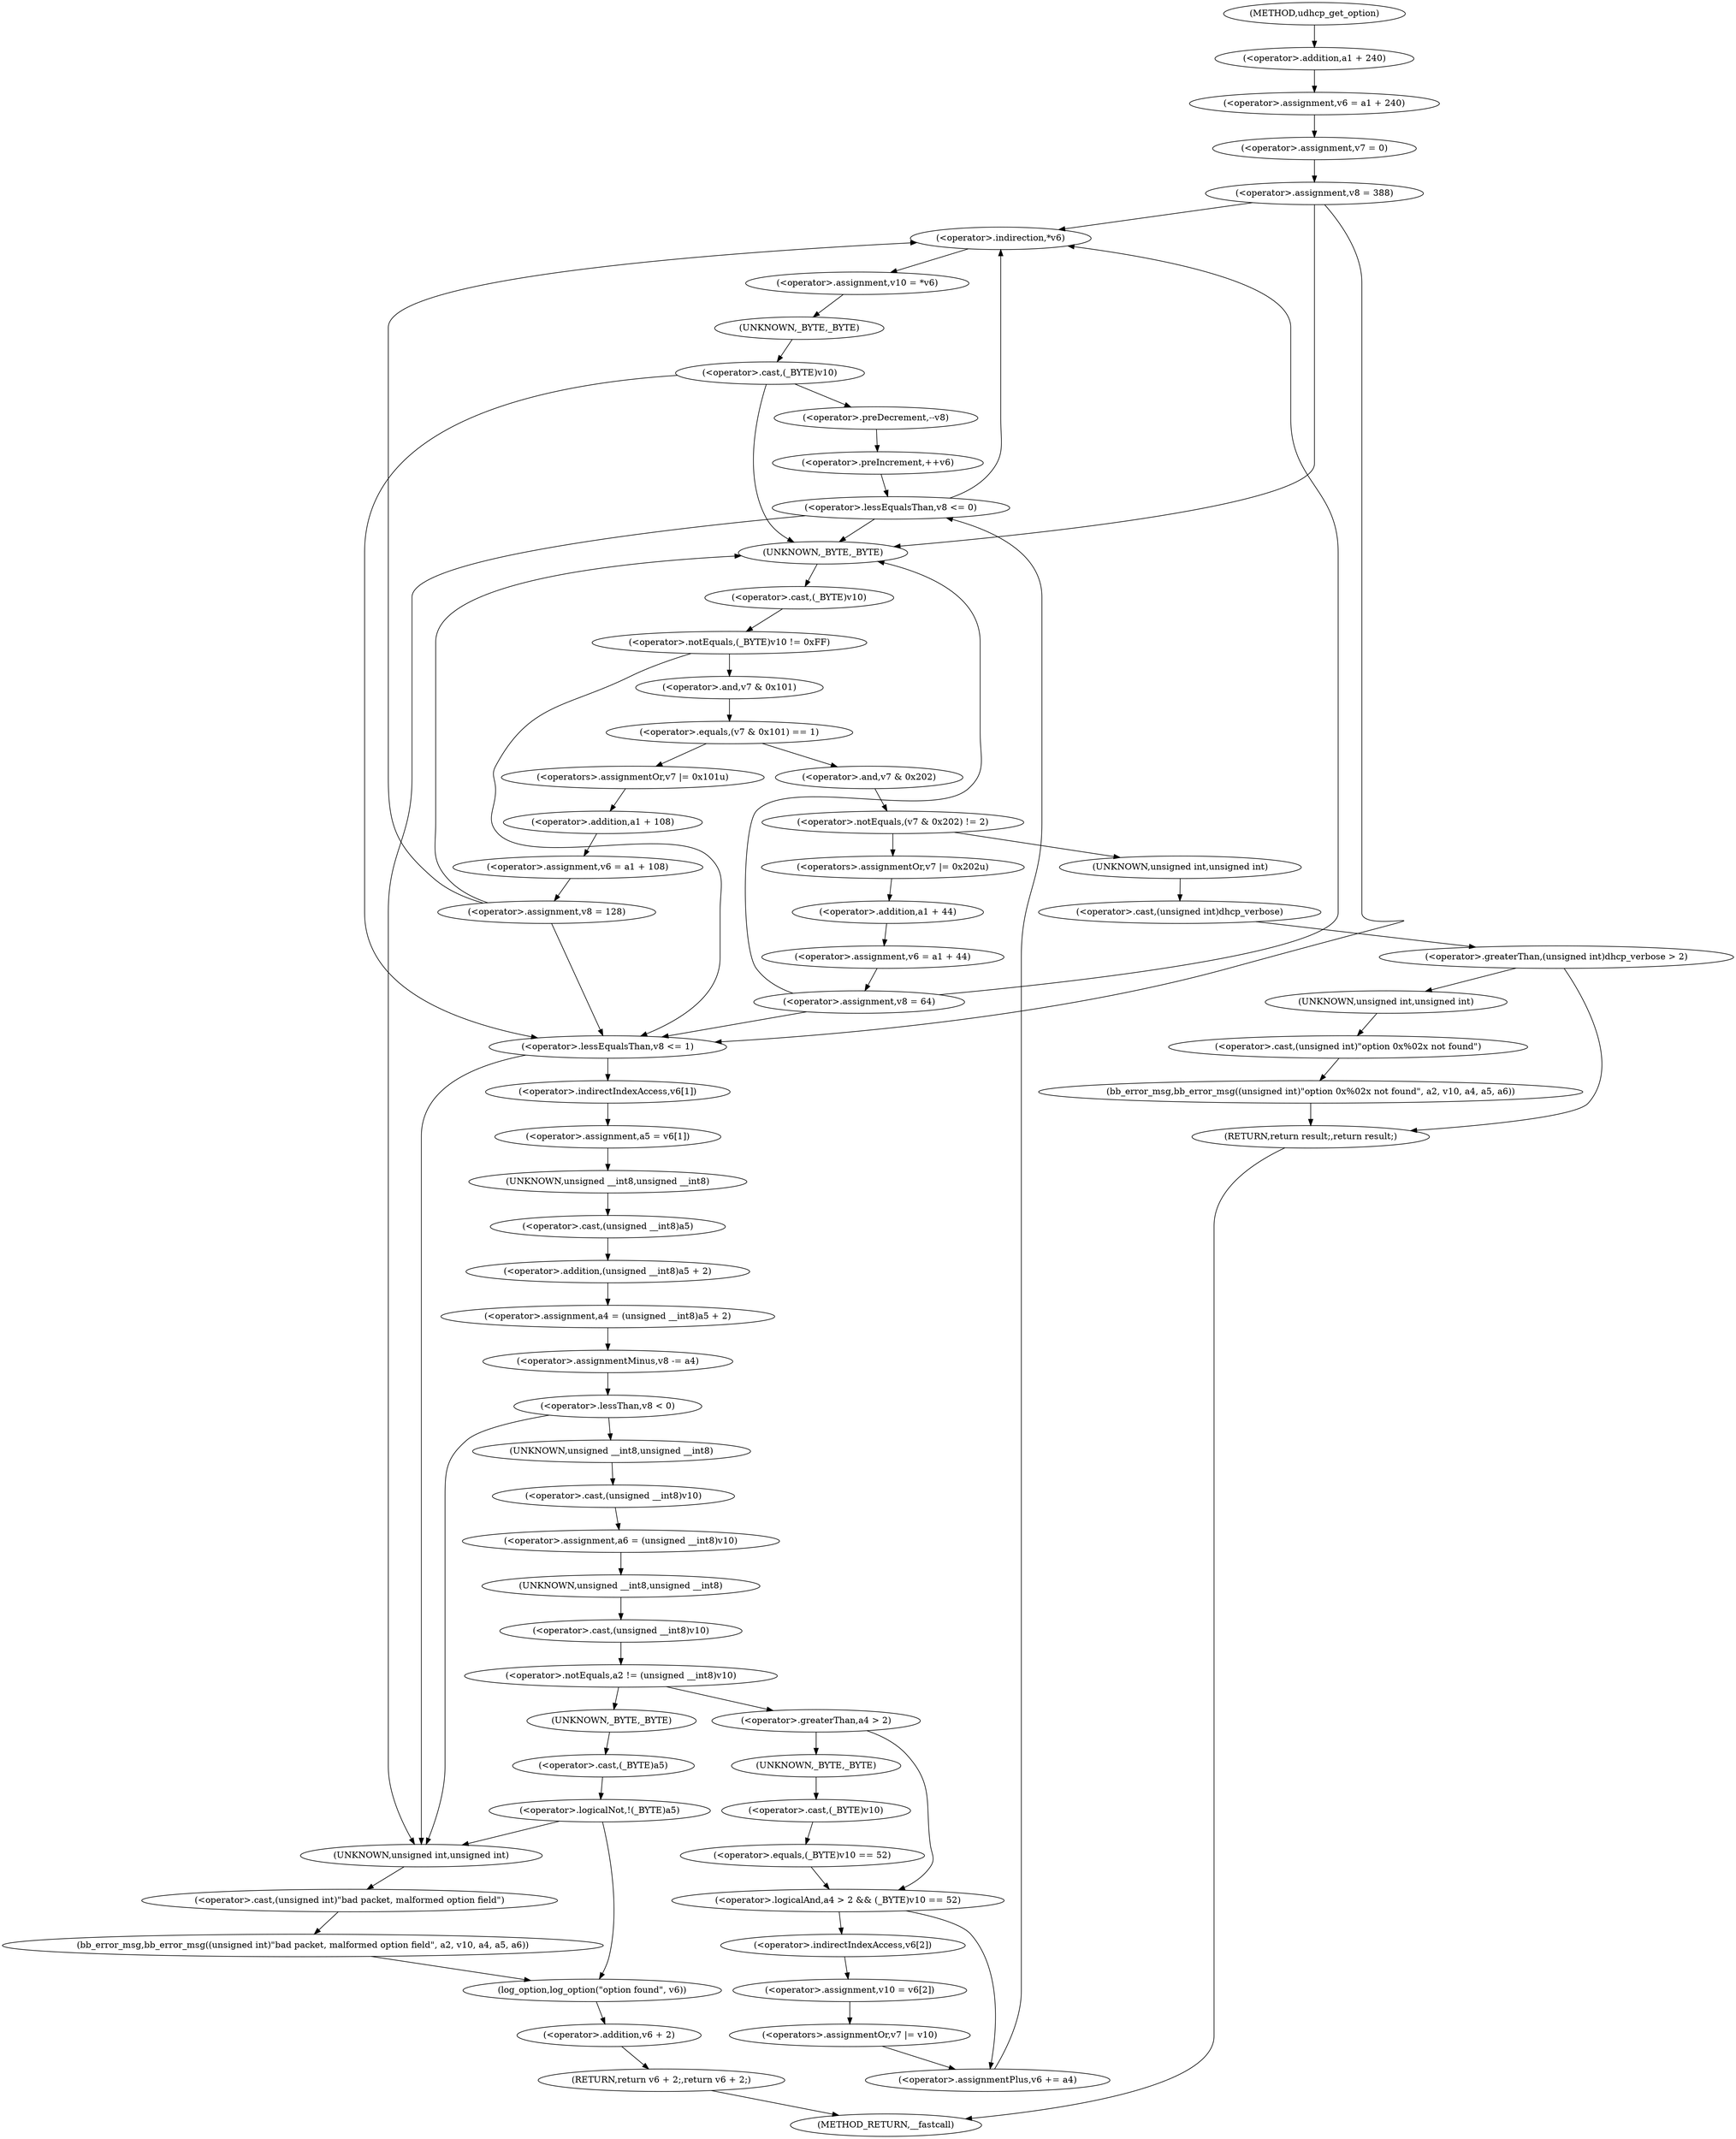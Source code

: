 digraph udhcp_get_option {  
"1000119" [label = "(<operator>.assignment,v6 = a1 + 240)" ]
"1000121" [label = "(<operator>.addition,a1 + 240)" ]
"1000124" [label = "(<operator>.assignment,v7 = 0)" ]
"1000127" [label = "(<operator>.assignment,v8 = 388)" ]
"1000136" [label = "(<operator>.assignment,v10 = *v6)" ]
"1000138" [label = "(<operator>.indirection,*v6)" ]
"1000141" [label = "(<operator>.cast,(_BYTE)v10)" ]
"1000142" [label = "(UNKNOWN,_BYTE,_BYTE)" ]
"1000145" [label = "(<operator>.preDecrement,--v8)" ]
"1000147" [label = "(<operator>.preIncrement,++v6)" ]
"1000151" [label = "(<operator>.lessEqualsThan,v8 <= 0)" ]
"1000156" [label = "(<operator>.notEquals,(_BYTE)v10 != 0xFF)" ]
"1000157" [label = "(<operator>.cast,(_BYTE)v10)" ]
"1000158" [label = "(UNKNOWN,_BYTE,_BYTE)" ]
"1000163" [label = "(<operator>.equals,(v7 & 0x101) == 1)" ]
"1000164" [label = "(<operator>.and,v7 & 0x101)" ]
"1000169" [label = "(<operators>.assignmentOr,v7 |= 0x101u)" ]
"1000172" [label = "(<operator>.assignment,v6 = a1 + 108)" ]
"1000174" [label = "(<operator>.addition,a1 + 108)" ]
"1000177" [label = "(<operator>.assignment,v8 = 128)" ]
"1000183" [label = "(<operator>.notEquals,(v7 & 0x202) != 2)" ]
"1000184" [label = "(<operator>.and,v7 & 0x202)" ]
"1000191" [label = "(<operator>.greaterThan,(unsigned int)dhcp_verbose > 2)" ]
"1000192" [label = "(<operator>.cast,(unsigned int)dhcp_verbose)" ]
"1000193" [label = "(UNKNOWN,unsigned int,unsigned int)" ]
"1000197" [label = "(bb_error_msg,bb_error_msg((unsigned int)\"option 0x%02x not found\", a2, v10, a4, a5, a6))" ]
"1000198" [label = "(<operator>.cast,(unsigned int)\"option 0x%02x not found\")" ]
"1000199" [label = "(UNKNOWN,unsigned int,unsigned int)" ]
"1000207" [label = "(RETURN,return result;,return result;)" ]
"1000209" [label = "(<operators>.assignmentOr,v7 |= 0x202u)" ]
"1000212" [label = "(<operator>.assignment,v6 = a1 + 44)" ]
"1000214" [label = "(<operator>.addition,a1 + 44)" ]
"1000217" [label = "(<operator>.assignment,v8 = 64)" ]
"1000221" [label = "(<operator>.lessEqualsThan,v8 <= 1)" ]
"1000225" [label = "(<operator>.assignment,a5 = v6[1])" ]
"1000227" [label = "(<operator>.indirectIndexAccess,v6[1])" ]
"1000230" [label = "(<operator>.assignment,a4 = (unsigned __int8)a5 + 2)" ]
"1000232" [label = "(<operator>.addition,(unsigned __int8)a5 + 2)" ]
"1000233" [label = "(<operator>.cast,(unsigned __int8)a5)" ]
"1000234" [label = "(UNKNOWN,unsigned __int8,unsigned __int8)" ]
"1000237" [label = "(<operator>.assignmentMinus,v8 -= a4)" ]
"1000241" [label = "(<operator>.lessThan,v8 < 0)" ]
"1000245" [label = "(<operator>.assignment,a6 = (unsigned __int8)v10)" ]
"1000247" [label = "(<operator>.cast,(unsigned __int8)v10)" ]
"1000248" [label = "(UNKNOWN,unsigned __int8,unsigned __int8)" ]
"1000251" [label = "(<operator>.notEquals,a2 != (unsigned __int8)v10)" ]
"1000253" [label = "(<operator>.cast,(unsigned __int8)v10)" ]
"1000254" [label = "(UNKNOWN,unsigned __int8,unsigned __int8)" ]
"1000258" [label = "(<operator>.logicalAnd,a4 > 2 && (_BYTE)v10 == 52)" ]
"1000259" [label = "(<operator>.greaterThan,a4 > 2)" ]
"1000262" [label = "(<operator>.equals,(_BYTE)v10 == 52)" ]
"1000263" [label = "(<operator>.cast,(_BYTE)v10)" ]
"1000264" [label = "(UNKNOWN,_BYTE,_BYTE)" ]
"1000268" [label = "(<operator>.assignment,v10 = v6[2])" ]
"1000270" [label = "(<operator>.indirectIndexAccess,v6[2])" ]
"1000273" [label = "(<operators>.assignmentOr,v7 |= v10)" ]
"1000276" [label = "(<operator>.assignmentPlus,v6 += a4)" ]
"1000281" [label = "(<operator>.logicalNot,!(_BYTE)a5)" ]
"1000282" [label = "(<operator>.cast,(_BYTE)a5)" ]
"1000283" [label = "(UNKNOWN,_BYTE,_BYTE)" ]
"1000287" [label = "(bb_error_msg,bb_error_msg((unsigned int)\"bad packet, malformed option field\", a2, v10, a4, a5, a6))" ]
"1000288" [label = "(<operator>.cast,(unsigned int)\"bad packet, malformed option field\")" ]
"1000289" [label = "(UNKNOWN,unsigned int,unsigned int)" ]
"1000297" [label = "(log_option,log_option(\"option found\", v6))" ]
"1000300" [label = "(RETURN,return v6 + 2;,return v6 + 2;)" ]
"1000301" [label = "(<operator>.addition,v6 + 2)" ]
"1000106" [label = "(METHOD,udhcp_get_option)" ]
"1000304" [label = "(METHOD_RETURN,__fastcall)" ]
  "1000119" -> "1000124" 
  "1000121" -> "1000119" 
  "1000124" -> "1000127" 
  "1000127" -> "1000158" 
  "1000127" -> "1000138" 
  "1000127" -> "1000221" 
  "1000136" -> "1000142" 
  "1000138" -> "1000136" 
  "1000141" -> "1000158" 
  "1000141" -> "1000221" 
  "1000141" -> "1000145" 
  "1000142" -> "1000141" 
  "1000145" -> "1000147" 
  "1000147" -> "1000151" 
  "1000151" -> "1000158" 
  "1000151" -> "1000138" 
  "1000151" -> "1000289" 
  "1000156" -> "1000221" 
  "1000156" -> "1000164" 
  "1000157" -> "1000156" 
  "1000158" -> "1000157" 
  "1000163" -> "1000169" 
  "1000163" -> "1000184" 
  "1000164" -> "1000163" 
  "1000169" -> "1000174" 
  "1000172" -> "1000177" 
  "1000174" -> "1000172" 
  "1000177" -> "1000158" 
  "1000177" -> "1000138" 
  "1000177" -> "1000221" 
  "1000183" -> "1000193" 
  "1000183" -> "1000209" 
  "1000184" -> "1000183" 
  "1000191" -> "1000199" 
  "1000191" -> "1000207" 
  "1000192" -> "1000191" 
  "1000193" -> "1000192" 
  "1000197" -> "1000207" 
  "1000198" -> "1000197" 
  "1000199" -> "1000198" 
  "1000207" -> "1000304" 
  "1000209" -> "1000214" 
  "1000212" -> "1000217" 
  "1000214" -> "1000212" 
  "1000217" -> "1000158" 
  "1000217" -> "1000138" 
  "1000217" -> "1000221" 
  "1000221" -> "1000289" 
  "1000221" -> "1000227" 
  "1000225" -> "1000234" 
  "1000227" -> "1000225" 
  "1000230" -> "1000237" 
  "1000232" -> "1000230" 
  "1000233" -> "1000232" 
  "1000234" -> "1000233" 
  "1000237" -> "1000241" 
  "1000241" -> "1000289" 
  "1000241" -> "1000248" 
  "1000245" -> "1000254" 
  "1000247" -> "1000245" 
  "1000248" -> "1000247" 
  "1000251" -> "1000283" 
  "1000251" -> "1000259" 
  "1000253" -> "1000251" 
  "1000254" -> "1000253" 
  "1000258" -> "1000270" 
  "1000258" -> "1000276" 
  "1000259" -> "1000264" 
  "1000259" -> "1000258" 
  "1000262" -> "1000258" 
  "1000263" -> "1000262" 
  "1000264" -> "1000263" 
  "1000268" -> "1000273" 
  "1000270" -> "1000268" 
  "1000273" -> "1000276" 
  "1000276" -> "1000151" 
  "1000281" -> "1000289" 
  "1000281" -> "1000297" 
  "1000282" -> "1000281" 
  "1000283" -> "1000282" 
  "1000287" -> "1000297" 
  "1000288" -> "1000287" 
  "1000289" -> "1000288" 
  "1000297" -> "1000301" 
  "1000300" -> "1000304" 
  "1000301" -> "1000300" 
  "1000106" -> "1000121" 
}
